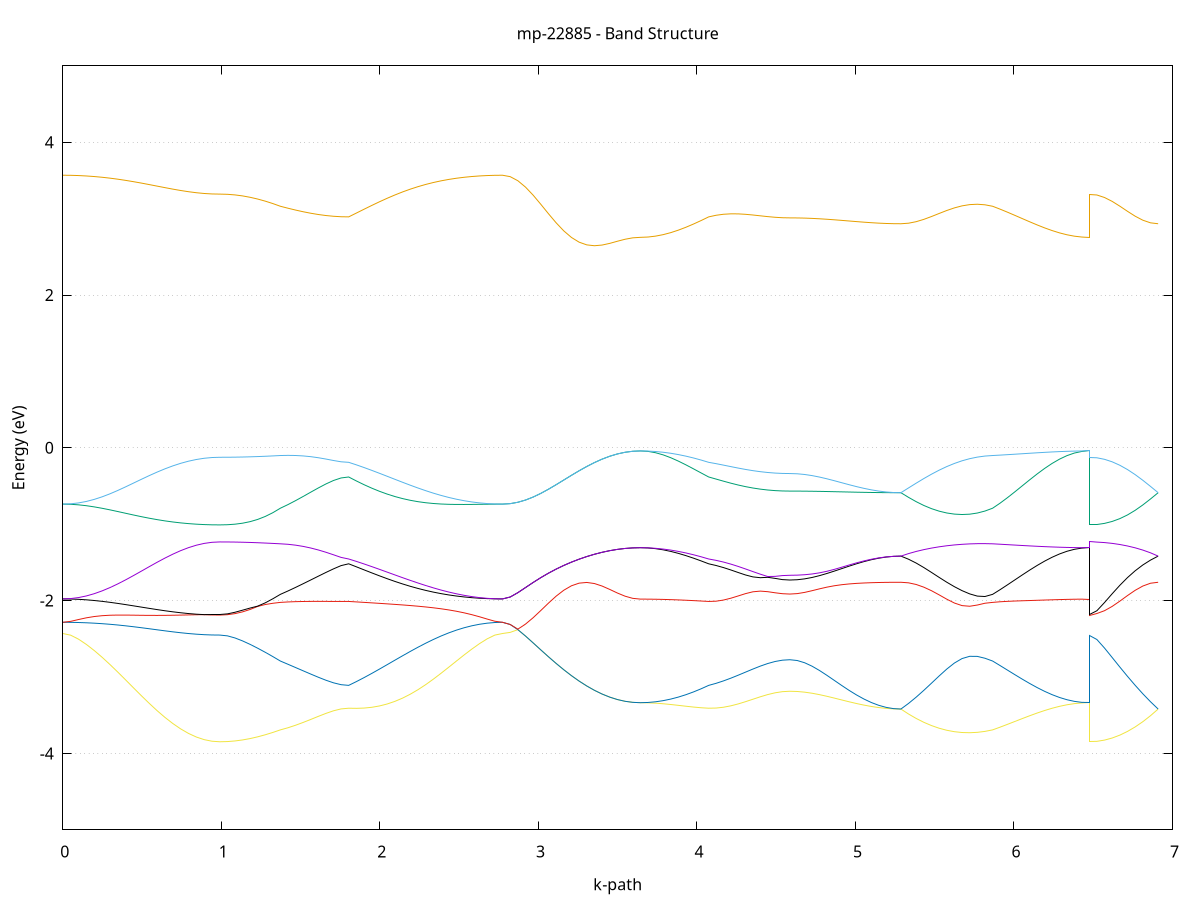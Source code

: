 set title 'mp-22885 - Band Structure'
set xlabel 'k-path'
set ylabel 'Energy (eV)'
set grid y
set yrange [-5:5]
set terminal png size 800,600
set output 'mp-22885_bands_gnuplot.png'
plot '-' using 1:2 with lines notitle, '-' using 1:2 with lines notitle, '-' using 1:2 with lines notitle, '-' using 1:2 with lines notitle, '-' using 1:2 with lines notitle, '-' using 1:2 with lines notitle, '-' using 1:2 with lines notitle, '-' using 1:2 with lines notitle, '-' using 1:2 with lines notitle, '-' using 1:2 with lines notitle, '-' using 1:2 with lines notitle, '-' using 1:2 with lines notitle, '-' using 1:2 with lines notitle, '-' using 1:2 with lines notitle, '-' using 1:2 with lines notitle, '-' using 1:2 with lines notitle, '-' using 1:2 with lines notitle, '-' using 1:2 with lines notitle, '-' using 1:2 with lines notitle, '-' using 1:2 with lines notitle, '-' using 1:2 with lines notitle, '-' using 1:2 with lines notitle, '-' using 1:2 with lines notitle, '-' using 1:2 with lines notitle
0.000000 -21.108410
0.049545 -21.107910
0.099090 -21.105910
0.148635 -21.102610
0.198180 -21.098210
0.247725 -21.092610
0.297270 -21.086210
0.346815 -21.079010
0.396360 -21.071210
0.445905 -21.062910
0.495450 -21.054510
0.544996 -21.046110
0.594541 -21.037810
0.644086 -21.029810
0.693631 -21.022510
0.743176 -21.015910
0.792721 -21.010410
0.842266 -21.005910
0.891811 -21.002610
0.941356 -21.000610
0.990901 -20.999910
0.990901 -20.999910
1.038605 -20.999410
1.086309 -20.997710
1.134013 -20.995010
1.181717 -20.991410
1.229421 -20.986810
1.277125 -20.981610
1.324829 -20.975510
1.372533 -20.969010
1.372533 -20.969010
1.420402 -20.964310
1.468270 -20.960210
1.516139 -20.956510
1.564008 -20.953310
1.611877 -20.950810
1.659745 -20.948710
1.707614 -20.947310
1.755483 -20.946310
1.803351 -20.946010
1.803351 -20.946010
1.851878 -20.955310
1.900404 -20.965210
1.948930 -20.975610
1.997457 -20.986410
2.045983 -20.997310
2.094509 -21.008610
2.143036 -21.019910
2.191562 -21.030810
2.240089 -21.041710
2.288615 -21.051810
2.337141 -21.061610
2.385668 -21.070710
2.434194 -21.079110
2.482720 -21.086610
2.531247 -21.093110
2.579773 -21.098510
2.628300 -21.102810
2.676826 -21.106010
2.725352 -21.107910
2.773879 -21.108410
2.773879 -21.108410
2.822194 -21.107110
2.870508 -21.103010
2.918823 -21.096410
2.967138 -21.087210
3.015453 -21.075910
3.063767 -21.062710
3.112082 -21.047910
3.160397 -21.031710
3.208712 -21.015110
3.257027 -20.998110
3.305341 -20.981210
3.353656 -20.964810
3.401971 -20.949510
3.450286 -20.935510
3.498601 -20.923210
3.546915 -20.913410
3.595230 -20.906410
3.643545 -20.903810
3.643545 -20.903810
3.691414 -20.904310
3.739282 -20.905910
3.787151 -20.908610
3.835020 -20.912610
3.882888 -20.917410
3.930757 -20.923210
3.978626 -20.930110
4.026494 -20.937710
4.074363 -20.946010
4.074363 -20.946010
4.120887 -20.950610
4.167411 -20.954910
4.213935 -20.958810
4.260459 -20.962110
4.306983 -20.964810
4.353507 -20.966810
4.400030 -20.968510
4.446554 -20.969610
4.493078 -20.970310
4.539602 -20.970610
4.586126 -20.970810
4.586126 -20.970810
4.632838 -20.970710
4.679549 -20.970710
4.726261 -20.970610
4.772972 -20.970410
4.819684 -20.970110
4.866395 -20.969610
4.913107 -20.969310
4.959818 -20.969010
5.006530 -20.968510
5.053241 -20.968210
5.099953 -20.968010
5.146664 -20.967810
5.193376 -20.967610
5.240087 -20.967410
5.286799 -20.967510
5.286799 -20.967510
5.335012 -20.968010
5.383224 -20.969810
5.431437 -20.972110
5.479650 -20.974610
5.527862 -20.976810
5.576075 -20.978510
5.624288 -20.979510
5.672501 -20.979510
5.720713 -20.978510
5.768926 -20.976210
5.817139 -20.973010
5.865351 -20.969010
5.865351 -20.969010
5.912218 -20.962110
5.959085 -20.955010
6.005952 -20.947910
6.052819 -20.940710
6.099685 -20.934010
6.146552 -20.927510
6.193419 -20.921610
6.240286 -20.916510
6.287153 -20.912010
6.334020 -20.908410
6.380887 -20.905810
6.427753 -20.904310
6.474620 -20.903810
6.474620 -20.999910
6.522935 -20.999110
6.571250 -20.996610
6.619565 -20.992810
6.667879 -20.988010
6.716194 -20.982410
6.764509 -20.976910
6.812824 -20.971910
6.861138 -20.968710
6.909453 -20.967510
e
0.000000 -20.709910
0.049545 -20.710410
0.099090 -20.711710
0.148635 -20.713810
0.198180 -20.716810
0.247725 -20.720710
0.297270 -20.725010
0.346815 -20.729910
0.396360 -20.735110
0.445905 -20.740610
0.495450 -20.746310
0.544996 -20.752010
0.594541 -20.757410
0.644086 -20.762710
0.693631 -20.767610
0.743176 -20.771910
0.792721 -20.775610
0.842266 -20.778710
0.891811 -20.780810
0.941356 -20.782310
0.990901 -20.782710
0.990901 -20.782710
1.038605 -20.783110
1.086309 -20.784310
1.134013 -20.786510
1.181717 -20.789610
1.229421 -20.793510
1.277125 -20.798010
1.324829 -20.803010
1.372533 -20.808410
1.372533 -20.808410
1.420402 -20.812310
1.468270 -20.815910
1.516139 -20.819010
1.564008 -20.821710
1.611877 -20.823910
1.659745 -20.825810
1.707614 -20.827210
1.755483 -20.828010
1.803351 -20.828210
1.803351 -20.828210
1.851878 -20.821110
1.900404 -20.813510
1.948930 -20.805610
1.997457 -20.797410
2.045983 -20.789110
2.094509 -20.780910
2.143036 -20.772810
2.191562 -20.764810
2.240089 -20.757210
2.288615 -20.749610
2.337141 -20.742610
2.385668 -20.736210
2.434194 -20.730310
2.482720 -20.725110
2.531247 -20.720610
2.579773 -20.716710
2.628300 -20.713710
2.676826 -20.711610
2.725352 -20.710410
2.773879 -20.709910
2.773879 -20.709910
2.822194 -20.711010
2.870508 -20.714310
2.918823 -20.719510
2.967138 -20.726510
3.015453 -20.735210
3.063767 -20.745310
3.112082 -20.756210
3.160397 -20.768110
3.208712 -20.780410
3.257027 -20.792810
3.305341 -20.804910
3.353656 -20.816610
3.401971 -20.827610
3.450286 -20.837610
3.498601 -20.846610
3.546915 -20.854410
3.595230 -20.859910
3.643545 -20.861910
3.643545 -20.861910
3.691414 -20.861610
3.739282 -20.860210
3.787151 -20.857910
3.835020 -20.854910
3.882888 -20.851010
3.930757 -20.846210
3.978626 -20.840810
4.026494 -20.834810
4.074363 -20.828210
4.074363 -20.828210
4.120887 -20.824910
4.167411 -20.822310
4.213935 -20.820410
4.260459 -20.819210
4.306983 -20.818710
4.353507 -20.818710
4.400030 -20.819010
4.446554 -20.819610
4.493078 -20.820110
4.539602 -20.820510
4.586126 -20.820710
4.586126 -20.820710
4.632838 -20.820610
4.679549 -20.820510
4.726261 -20.820310
4.772972 -20.820210
4.819684 -20.820010
4.866395 -20.819710
4.913107 -20.819510
4.959818 -20.819210
5.006530 -20.819010
5.053241 -20.818710
5.099953 -20.818410
5.146664 -20.818310
5.193376 -20.818010
5.240087 -20.817910
5.286799 -20.817910
5.286799 -20.817910
5.335012 -20.817210
5.383224 -20.815410
5.431437 -20.812810
5.479650 -20.810010
5.527862 -20.807210
5.576075 -20.804710
5.624288 -20.802810
5.672501 -20.801810
5.720713 -20.801910
5.768926 -20.803010
5.817139 -20.805110
5.865351 -20.808410
5.865351 -20.808410
5.912218 -20.814110
5.959085 -20.819910
6.005952 -20.825710
6.052819 -20.831610
6.099685 -20.837210
6.146552 -20.842410
6.193419 -20.847310
6.240286 -20.851510
6.287153 -20.855210
6.334020 -20.858110
6.380887 -20.860310
6.427753 -20.861510
6.474620 -20.861910
6.474620 -20.782710
6.522935 -20.783610
6.571250 -20.786210
6.619565 -20.790410
6.667879 -20.796010
6.716194 -20.801810
6.764509 -20.807810
6.812824 -20.812910
6.861138 -20.816610
6.909453 -20.817910
e
0.000000 -13.678710
0.049545 -13.679010
0.099090 -13.680010
0.148635 -13.681610
0.198180 -13.683810
0.247725 -13.686410
0.297270 -13.689610
0.346815 -13.693010
0.396360 -13.696810
0.445905 -13.700610
0.495450 -13.704510
0.544996 -13.708410
0.594541 -13.712110
0.644086 -13.715510
0.693631 -13.718710
0.743176 -13.721510
0.792721 -13.723810
0.842266 -13.725710
0.891811 -13.727110
0.941356 -13.727910
0.990901 -13.728210
0.990901 -13.728210
1.038605 -13.729410
1.086309 -13.732910
1.134013 -13.738510
1.181717 -13.746310
1.229421 -13.756010
1.277125 -13.767310
1.324829 -13.779910
1.372533 -13.793610
1.372533 -13.793610
1.420402 -13.803510
1.468270 -13.813010
1.516139 -13.821810
1.564008 -13.829610
1.611877 -13.836410
1.659745 -13.841910
1.707614 -13.845910
1.755483 -13.848310
1.803351 -13.849210
1.803351 -13.849210
1.851878 -13.834510
1.900404 -13.819510
1.948930 -13.804510
1.997457 -13.789710
2.045983 -13.775510
2.094509 -13.761910
2.143036 -13.749310
2.191562 -13.737610
2.240089 -13.727110
2.288615 -13.717610
2.337141 -13.709410
2.385668 -13.702310
2.434194 -13.696210
2.482720 -13.691210
2.531247 -13.687210
2.579773 -13.684010
2.628300 -13.681610
2.676826 -13.680010
2.725352 -13.679010
2.773879 -13.678710
2.773879 -13.678710
2.822194 -13.680110
2.870508 -13.684310
2.918823 -13.691210
2.967138 -13.700910
3.015453 -13.713410
3.063767 -13.728510
3.112082 -13.745910
3.160397 -13.765310
3.208712 -13.786310
3.257027 -13.808210
3.305341 -13.830310
3.353656 -13.851810
3.401971 -13.871910
3.450286 -13.889710
3.498601 -13.904410
3.546915 -13.915510
3.595230 -13.922310
3.643545 -13.924610
3.643545 -13.924610
3.691414 -13.923610
3.739282 -13.920310
3.787151 -13.915010
3.835020 -13.907810
3.882888 -13.898810
3.930757 -13.888210
3.978626 -13.876210
4.026494 -13.863110
4.074363 -13.849210
4.074363 -13.849210
4.120887 -13.840810
4.167411 -13.830610
4.213935 -13.819110
4.260459 -13.806810
4.306983 -13.794410
4.353507 -13.782510
4.400030 -13.771810
4.446554 -13.762810
4.493078 -13.756010
4.539602 -13.751710
4.586126 -13.750310
4.586126 -13.750310
4.632838 -13.749910
4.679549 -13.748610
4.726261 -13.746610
4.772972 -13.743910
4.819684 -13.740510
4.866395 -13.736810
4.913107 -13.732710
4.959818 -13.728610
5.006530 -13.724610
5.053241 -13.720810
5.099953 -13.717410
5.146664 -13.714710
5.193376 -13.712610
5.240087 -13.711310
5.286799 -13.710810
5.286799 -13.710810
5.335012 -13.711410
5.383224 -13.713110
5.431437 -13.716310
5.479650 -13.720910
5.527862 -13.727010
5.576075 -13.734410
5.624288 -13.743110
5.672501 -13.752710
5.720713 -13.763010
5.768926 -13.773510
5.817139 -13.783810
5.865351 -13.793610
5.865351 -13.793610
5.912218 -13.807810
5.959085 -13.822310
6.005952 -13.836910
6.052819 -13.851210
6.099685 -13.864910
6.146552 -13.877710
6.193419 -13.889410
6.240286 -13.899710
6.287153 -13.908510
6.334020 -13.915410
6.380887 -13.920510
6.427753 -13.923610
6.474620 -13.924610
6.474620 -13.728210
6.522935 -13.727710
6.571250 -13.726210
6.619565 -13.723910
6.667879 -13.721010
6.716194 -13.718010
6.764509 -13.715210
6.812824 -13.712910
6.861138 -13.711410
6.909453 -13.710810
e
0.000000 -5.279410
0.049545 -5.278510
0.099090 -5.275810
0.148635 -5.271410
0.198180 -5.265310
0.247725 -5.257710
0.297270 -5.248610
0.346815 -5.238410
0.396360 -5.227110
0.445905 -5.215010
0.495450 -5.202410
0.544996 -5.189610
0.594541 -5.177010
0.644086 -5.164810
0.693631 -5.153410
0.743176 -5.143110
0.792721 -5.134210
0.842266 -5.127010
0.891811 -5.121710
0.941356 -5.118510
0.990901 -5.117410
0.990901 -5.117410
1.038605 -5.116810
1.086309 -5.115310
1.134013 -5.112710
1.181717 -5.109110
1.229421 -5.104610
1.277125 -5.099110
1.324829 -5.092810
1.372533 -5.085710
1.372533 -5.085710
1.420402 -5.080710
1.468270 -5.076310
1.516139 -5.072610
1.564008 -5.069410
1.611877 -5.066910
1.659745 -5.064910
1.707614 -5.063510
1.755483 -5.062710
1.803351 -5.062410
1.803351 -5.062410
1.851878 -5.074710
1.900404 -5.087910
1.948930 -5.101610
1.997457 -5.115910
2.045983 -5.130510
2.094509 -5.145310
2.143036 -5.160210
2.191562 -5.174810
2.240089 -5.189110
2.288615 -5.202910
2.337141 -5.216110
2.385668 -5.228310
2.434194 -5.239610
2.482720 -5.249710
2.531247 -5.258510
2.579773 -5.265910
2.628300 -5.271710
2.676826 -5.275910
2.725352 -5.278510
2.773879 -5.279410
2.773879 -5.279410
2.822194 -5.283910
2.870508 -5.296510
2.918823 -5.314510
2.967138 -5.334510
3.015453 -5.352510
3.063767 -5.364910
3.112082 -5.368910
3.160397 -5.362610
3.208712 -5.345010
3.257027 -5.316210
3.305341 -5.277310
3.353656 -5.230610
3.401971 -5.179210
3.450286 -5.127110
3.498601 -5.079110
3.546915 -5.040210
3.595230 -5.014610
3.643545 -5.005710
3.643545 -5.005710
3.691414 -5.006510
3.739282 -5.008710
3.787151 -5.012410
3.835020 -5.017610
3.882888 -5.024110
3.930757 -5.031910
3.978626 -5.041010
4.026494 -5.051210
4.074363 -5.062410
4.074363 -5.062410
4.120887 -5.074310
4.167411 -5.097210
4.213935 -5.129110
4.260459 -5.167310
4.306983 -5.208610
4.353507 -5.249710
4.400030 -5.287710
4.446554 -5.320010
4.493078 -5.344610
4.539602 -5.359910
4.586126 -5.365110
4.586126 -5.365110
4.632838 -5.364710
4.679549 -5.363510
4.726261 -5.361610
4.772972 -5.359010
4.819684 -5.355910
4.866395 -5.352410
4.913107 -5.348610
4.959818 -5.344710
5.006530 -5.340910
5.053241 -5.337310
5.099953 -5.334110
5.146664 -5.331510
5.193376 -5.329510
5.240087 -5.328310
5.286799 -5.327910
5.286799 -5.327910
5.335012 -5.324810
5.383224 -5.315310
5.431437 -5.299810
5.479650 -5.278810
5.527862 -5.253110
5.576075 -5.224210
5.624288 -5.193610
5.672501 -5.163310
5.720713 -5.135410
5.768926 -5.111910
5.817139 -5.094910
5.865351 -5.085710
5.865351 -5.085710
5.912218 -5.078110
5.959085 -5.070010
6.005952 -5.061710
6.052819 -5.053210
6.099685 -5.044910
6.146552 -5.036910
6.193419 -5.029410
6.240286 -5.022610
6.287153 -5.016810
6.334020 -5.012110
6.380887 -5.008610
6.427753 -5.006510
6.474620 -5.005710
6.474620 -5.117410
6.522935 -5.124410
6.571250 -5.144210
6.619565 -5.173910
6.667879 -5.209210
6.716194 -5.245610
6.764509 -5.278810
6.812824 -5.305210
6.861138 -5.322110
6.909453 -5.327910
e
0.000000 -2.430610
0.049545 -2.452510
0.099090 -2.504810
0.148635 -2.573610
0.198180 -2.653310
0.247725 -2.741410
0.297270 -2.836110
0.346815 -2.935610
0.396360 -3.038110
0.445905 -3.141810
0.495450 -3.244610
0.544996 -3.344510
0.594541 -3.439710
0.644086 -3.528210
0.693631 -3.608410
0.743176 -3.678910
0.792721 -3.738310
0.842266 -3.785610
0.891811 -3.820010
0.941356 -3.840810
0.990901 -3.847810
0.990901 -3.847810
1.038605 -3.845210
1.086309 -3.837210
1.134013 -3.824010
1.181717 -3.806010
1.229421 -3.783310
1.277125 -3.756410
1.324829 -3.725910
1.372533 -3.692210
1.372533 -3.692210
1.420402 -3.664510
1.468270 -3.631610
1.516139 -3.594910
1.564008 -3.555610
1.611877 -3.515410
1.659745 -3.476610
1.707614 -3.442410
1.755483 -3.417810
1.803351 -3.408610
1.803351 -3.408610
1.851878 -3.410410
1.900404 -3.406810
1.948930 -3.396710
1.997457 -3.379110
2.045983 -3.353510
2.094509 -3.319410
2.143036 -3.276810
2.191562 -3.225710
2.240089 -3.166810
2.288615 -3.100710
2.337141 -3.028610
2.385668 -2.951910
2.434194 -2.872410
2.482720 -2.791710
2.531247 -2.711910
2.579773 -2.635210
2.628300 -2.563710
2.676826 -2.500610
2.725352 -2.451510
2.773879 -2.430610
2.773879 -2.430610
2.822194 -2.416010
2.870508 -2.380010
2.918823 -2.464010
2.967138 -2.554010
3.015453 -2.645410
3.063767 -2.735510
3.112082 -2.822510
3.160397 -2.905210
3.208712 -2.982510
3.257027 -3.053610
3.305341 -3.117710
3.353656 -3.174410
3.401971 -3.223210
3.450286 -3.263610
3.498601 -3.295310
3.546915 -3.318110
3.595230 -3.331810
3.643545 -3.336410
3.643545 -3.336410
3.691414 -3.338110
3.739282 -3.342810
3.787151 -3.350310
3.835020 -3.360010
3.882888 -3.371110
3.930757 -3.382610
3.978626 -3.393510
4.026494 -3.402510
4.074363 -3.408610
4.074363 -3.408610
4.120887 -3.406510
4.167411 -3.395910
4.213935 -3.377410
4.260459 -3.352510
4.306983 -3.322910
4.353507 -3.290910
4.400030 -3.259110
4.446554 -3.230210
4.493078 -3.207010
4.539602 -3.191910
4.586126 -3.186610
4.586126 -3.186610
4.632838 -3.189710
4.679549 -3.198510
4.726261 -3.212610
4.772972 -3.230910
4.819684 -3.252410
4.866395 -3.275910
4.913107 -3.300310
4.959818 -3.324310
5.006530 -3.347110
5.053241 -3.367810
5.099953 -3.385610
5.146664 -3.400110
5.193376 -3.410810
5.240087 -3.417310
5.286799 -3.419510
5.286799 -3.419510
5.335012 -3.484710
5.383224 -3.542710
5.431437 -3.593210
5.479650 -3.635810
5.527862 -3.670610
5.576075 -3.697310
5.624288 -3.716010
5.672501 -3.726710
5.720713 -3.729410
5.768926 -3.724510
5.817139 -3.712010
5.865351 -3.692210
5.865351 -3.692210
5.912218 -3.656810
5.959085 -3.619810
6.005952 -3.581910
6.052819 -3.544010
6.099685 -3.506910
6.146552 -3.471510
6.193419 -3.438710
6.240286 -3.409310
6.287153 -3.384110
6.334020 -3.363710
6.380887 -3.348710
6.427753 -3.339510
6.474620 -3.336410
6.474620 -3.847810
6.522935 -3.842410
6.571250 -3.826010
6.619565 -3.798810
6.667879 -3.760910
6.716194 -3.712410
6.764509 -3.653710
6.812824 -3.585110
6.861138 -3.506810
6.909453 -3.419510
e
0.000000 -2.283910
0.049545 -2.284610
0.099090 -2.286810
0.148635 -2.290310
0.198180 -2.295410
0.247725 -2.301910
0.297270 -2.309910
0.346815 -2.319310
0.396360 -2.330010
0.445905 -2.341910
0.495450 -2.354810
0.544996 -2.368210
0.594541 -2.382010
0.644086 -2.395610
0.693631 -2.408610
0.743176 -2.420510
0.792721 -2.431010
0.842266 -2.439610
0.891811 -2.446010
0.941356 -2.449910
0.990901 -2.451210
0.990901 -2.451210
1.038605 -2.461510
1.086309 -2.489010
1.134013 -2.527610
1.181717 -2.573110
1.229421 -2.623210
1.277125 -2.676610
1.324829 -2.732710
1.372533 -2.791110
1.372533 -2.791110
1.420402 -2.833410
1.468270 -2.876110
1.516139 -2.918910
1.564008 -2.961610
1.611877 -3.003210
1.659745 -3.042310
1.707614 -3.076210
1.755483 -3.100610
1.803351 -3.109610
1.803351 -3.109610
1.851878 -3.060410
1.900404 -3.008110
1.948930 -2.953310
1.997457 -2.896610
2.045983 -2.838710
2.094509 -2.780510
2.143036 -2.722610
2.191562 -2.665810
2.240089 -2.610810
2.288615 -2.558410
2.337141 -2.509210
2.385668 -2.463810
2.434194 -2.422810
2.482720 -2.386610
2.531247 -2.355610
2.579773 -2.329910
2.628300 -2.309810
2.676826 -2.295510
2.725352 -2.286810
2.773879 -2.283910
2.773879 -2.283910
2.822194 -2.312510
2.870508 -2.380010
2.918823 -2.464010
2.967138 -2.554010
3.015453 -2.645410
3.063767 -2.735510
3.112082 -2.822510
3.160397 -2.905210
3.208712 -2.982510
3.257027 -3.053610
3.305341 -3.117710
3.353656 -3.174410
3.401971 -3.223210
3.450286 -3.263610
3.498601 -3.295310
3.546915 -3.318110
3.595230 -3.331810
3.643545 -3.336410
3.643545 -3.336410
3.691414 -3.333410
3.739282 -3.324510
3.787151 -3.309610
3.835020 -3.289110
3.882888 -3.263010
3.930757 -3.231610
3.978626 -3.195310
4.026494 -3.154510
4.074363 -3.109610
4.074363 -3.109610
4.120887 -3.082910
4.167411 -3.051210
4.213935 -3.015410
4.260459 -2.976510
4.306983 -2.936110
4.353507 -2.895710
4.400030 -2.857510
4.446554 -2.823810
4.493078 -2.797110
4.539602 -2.779910
4.586126 -2.773910
4.586126 -2.773910
4.632838 -2.784210
4.679549 -2.813510
4.726261 -2.858410
4.772972 -2.914510
4.819684 -2.977610
4.866395 -3.044010
4.913107 -3.110510
4.959818 -3.174810
5.006530 -3.234510
5.053241 -3.288010
5.099953 -3.333810
5.146664 -3.370610
5.193376 -3.397510
5.240087 -3.413910
5.286799 -3.419510
5.286799 -3.419510
5.335012 -3.345910
5.383224 -3.263710
5.431437 -3.174710
5.479650 -3.081210
5.527862 -2.986810
5.576075 -2.896410
5.624288 -2.817210
5.672501 -2.758610
5.720713 -2.729210
5.768926 -2.730410
5.817139 -2.754610
5.865351 -2.791110
5.865351 -2.791110
5.912218 -2.850110
5.959085 -2.910010
6.005952 -2.969910
6.052819 -3.028810
6.099685 -3.085510
6.146552 -3.138910
6.193419 -3.187810
6.240286 -3.231110
6.287153 -3.267910
6.334020 -3.297410
6.380887 -3.318910
6.427753 -3.332010
6.474620 -3.336410
6.474620 -2.451210
6.522935 -2.509010
6.571250 -2.621310
6.619565 -2.745110
6.667879 -2.869810
6.716194 -2.991710
6.764509 -3.108710
6.812824 -3.219710
6.861138 -3.323510
6.909453 -3.419510
e
0.000000 -2.283910
0.049545 -2.271610
0.099090 -2.247710
0.148635 -2.225310
0.198180 -2.208510
0.247725 -2.197510
0.297270 -2.191610
0.346815 -2.189410
0.396360 -2.189510
0.445905 -2.190810
0.495450 -2.192410
0.544996 -2.193410
0.594541 -2.193710
0.644086 -2.193110
0.693631 -2.191710
0.743176 -2.189710
0.792721 -2.187410
0.842266 -2.185210
0.891811 -2.184110
0.941356 -2.187810
0.990901 -2.189110
0.990901 -2.189110
1.038605 -2.184410
1.086309 -2.170410
1.134013 -2.147310
1.181717 -2.115710
1.229421 -2.076110
1.277125 -2.051210
1.324829 -2.035010
1.372533 -2.023310
1.372533 -2.023310
1.420402 -2.017510
1.468270 -2.013710
1.516139 -2.011510
1.564008 -2.010410
1.611877 -2.010110
1.659745 -2.010310
1.707614 -2.010610
1.755483 -2.010910
1.803351 -2.011010
1.803351 -2.011010
1.851878 -2.017010
1.900404 -2.023110
1.948930 -2.029510
1.997457 -2.035910
2.045983 -2.042610
2.094509 -2.049510
2.143036 -2.056710
2.191562 -2.064610
2.240089 -2.073310
2.288615 -2.083010
2.337141 -2.094010
2.385668 -2.106810
2.434194 -2.121810
2.482720 -2.139310
2.531247 -2.159910
2.579773 -2.183910
2.628300 -2.211410
2.676826 -2.241510
2.725352 -2.270010
2.773879 -2.283910
2.773879 -2.283910
2.822194 -2.312510
2.870508 -2.373610
2.918823 -2.307410
2.967138 -2.223610
3.015453 -2.129310
3.063767 -2.032710
3.112082 -1.941710
3.160397 -1.864010
3.208712 -1.805810
3.257027 -1.771410
3.305341 -1.762310
3.353656 -1.776610
3.401971 -1.809510
3.450286 -1.853710
3.498601 -1.900810
3.546915 -1.942210
3.595230 -1.970410
3.643545 -1.980410
3.643545 -1.980410
3.691414 -1.980810
3.739282 -1.982110
3.787151 -1.984310
3.835020 -1.987310
3.882888 -1.990910
3.930757 -1.995210
3.978626 -2.000110
4.026494 -2.005410
4.074363 -2.011010
4.074363 -2.011010
4.120887 -2.007710
4.167411 -1.992810
4.213935 -1.968710
4.260459 -1.938910
4.306983 -1.908410
4.353507 -1.884610
4.400030 -1.875710
4.446554 -1.883110
4.493078 -1.897510
4.539602 -1.909610
4.586126 -1.914210
4.586126 -1.914210
4.632838 -1.908410
4.679549 -1.892510
4.726261 -1.870310
4.772972 -1.846110
4.819684 -1.823910
4.866395 -1.805810
4.913107 -1.792010
4.959818 -1.781910
5.006530 -1.774610
5.053241 -1.769410
5.099953 -1.765610
5.146664 -1.763010
5.193376 -1.761210
5.240087 -1.760210
5.286799 -1.759910
5.286799 -1.759910
5.335012 -1.767310
5.383224 -1.789010
5.431437 -1.824110
5.479650 -1.870410
5.527862 -1.924710
5.576075 -1.981210
5.624288 -2.031710
5.672501 -2.065510
5.720713 -2.073910
5.768926 -2.057910
5.817139 -2.034410
5.865351 -2.023310
5.865351 -2.023310
5.912218 -2.015310
5.959085 -2.009710
6.005952 -2.005510
6.052819 -2.002110
6.099685 -1.999010
6.146552 -1.995810
6.193419 -1.992610
6.240286 -1.989510
6.287153 -1.986510
6.334020 -1.984010
6.380887 -1.982010
6.427753 -1.980810
6.474620 -1.980410
6.474620 -2.189110
6.522935 -2.169010
6.571250 -2.132010
6.619565 -2.075710
6.667879 -2.006910
6.716194 -1.933910
6.764509 -1.865310
6.812824 -1.809310
6.861138 -1.772710
6.909453 -1.759910
e
0.000000 -1.977910
0.049545 -1.979210
0.099090 -1.983210
0.148635 -1.989710
0.198180 -1.998610
0.247725 -2.009610
0.297270 -2.022410
0.346815 -2.036810
0.396360 -2.052310
0.445905 -2.068510
0.495450 -2.085010
0.544996 -2.101510
0.594541 -2.117510
0.644086 -2.132710
0.693631 -2.146610
0.743176 -2.158910
0.792721 -2.169510
0.842266 -2.177910
0.891811 -2.183410
0.941356 -2.182210
0.990901 -2.181810
0.990901 -2.181810
1.038605 -2.173610
1.086309 -2.152510
1.134013 -2.125310
1.181717 -2.097410
1.229421 -2.072210
1.277125 -2.029310
1.324829 -1.976310
1.372533 -1.918110
1.372533 -1.918110
1.420402 -1.873910
1.468270 -1.827310
1.516139 -1.779110
1.564008 -1.729910
1.611877 -1.680410
1.659745 -1.631510
1.707614 -1.584410
1.755483 -1.541910
1.803351 -1.518210
1.803351 -1.518210
1.851878 -1.557610
1.900404 -1.597510
1.948930 -1.637010
1.997457 -1.675710
2.045983 -1.713010
2.094509 -1.748510
2.143036 -1.781710
2.191562 -1.812510
2.240089 -1.840710
2.288615 -1.866110
2.337141 -1.888710
2.385668 -1.908510
2.434194 -1.925610
2.482720 -1.940010
2.531247 -1.952010
2.579773 -1.961510
2.628300 -1.968810
2.676826 -1.973810
2.725352 -1.976910
2.773879 -1.977910
2.773879 -1.977910
2.822194 -1.952910
2.870508 -1.896010
2.918823 -1.829310
2.967138 -1.762410
3.015453 -1.699110
3.063767 -1.640710
3.112082 -1.587610
3.160397 -1.539510
3.208712 -1.496310
3.257027 -1.457610
3.305341 -1.423310
3.353656 -1.393310
3.401971 -1.367610
3.450286 -1.346210
3.498601 -1.329410
3.546915 -1.317310
3.595230 -1.310010
3.643545 -1.307510
3.643545 -1.307510
3.691414 -1.310610
3.739282 -1.320010
3.787151 -1.335210
3.835020 -1.355910
3.882888 -1.381510
3.930757 -1.411310
3.978626 -1.444510
4.026494 -1.480410
4.074363 -1.518210
4.074363 -1.518210
4.120887 -1.540410
4.167411 -1.567610
4.213935 -1.598810
4.260459 -1.632310
4.306983 -1.664610
4.353507 -1.689710
4.400030 -1.700210
4.446554 -1.695010
4.493078 -1.709010
4.539602 -1.725010
4.586126 -1.730610
4.586126 -1.730610
4.632838 -1.726710
4.679549 -1.715310
4.726261 -1.697210
4.772972 -1.673310
4.819684 -1.645110
4.866395 -1.614010
4.913107 -1.581610
4.959818 -1.549110
5.006530 -1.518110
5.053241 -1.489710
5.099953 -1.464910
5.146664 -1.444710
5.193376 -1.429810
5.240087 -1.420710
5.286799 -1.417610
5.286799 -1.417610
5.335012 -1.458310
5.383224 -1.508710
5.431437 -1.567210
5.479650 -1.630810
5.527862 -1.695910
5.576075 -1.759210
5.624288 -1.817810
5.672501 -1.869610
5.720713 -1.912110
5.768926 -1.941110
5.817139 -1.946310
5.865351 -1.918110
5.865351 -1.918110
5.912218 -1.857110
5.959085 -1.793410
6.005952 -1.728410
6.052819 -1.663410
6.099685 -1.599910
6.146552 -1.539410
6.193419 -1.483210
6.240286 -1.432810
6.287153 -1.389510
6.334020 -1.354410
6.380887 -1.328610
6.427753 -1.312810
6.474620 -1.307510
6.474620 -2.181810
6.522935 -2.132810
6.571250 -2.025210
6.619565 -1.910210
6.667879 -1.799710
6.716194 -1.698610
6.764509 -1.609610
6.812824 -1.533610
6.861138 -1.470110
6.909453 -1.417610
e
0.000000 -1.977910
0.049545 -1.973510
0.099090 -1.960410
0.148635 -1.939010
0.198180 -1.909610
0.247725 -1.873010
0.297270 -1.829910
0.346815 -1.781410
0.396360 -1.728510
0.445905 -1.672410
0.495450 -1.614510
0.544996 -1.556110
0.594541 -1.498710
0.644086 -1.443710
0.693631 -1.392510
0.743176 -1.346410
0.792721 -1.306910
0.842266 -1.274810
0.891811 -1.251210
0.941356 -1.236810
0.990901 -1.231910
0.990901 -1.231910
1.038605 -1.232410
1.086309 -1.233710
1.134013 -1.235810
1.181717 -1.238710
1.229421 -1.242310
1.277125 -1.246610
1.324829 -1.251310
1.372533 -1.256510
1.372533 -1.256510
1.420402 -1.262810
1.468270 -1.274110
1.516139 -1.290310
1.564008 -1.311410
1.611877 -1.337110
1.659745 -1.367010
1.707614 -1.400210
1.755483 -1.434410
1.803351 -1.455210
1.803351 -1.455210
1.851878 -1.486710
1.900404 -1.520110
1.948930 -1.554910
1.997457 -1.590610
2.045983 -1.627010
2.094509 -1.663410
2.143036 -1.699610
2.191562 -1.735010
2.240089 -1.769310
2.288615 -1.802110
2.337141 -1.833010
2.385668 -1.861610
2.434194 -1.887610
2.482720 -1.910810
2.531247 -1.930810
2.579773 -1.947510
2.628300 -1.960710
2.676826 -1.970210
2.725352 -1.975910
2.773879 -1.977910
2.773879 -1.977910
2.822194 -1.952910
2.870508 -1.896010
2.918823 -1.829310
2.967138 -1.762410
3.015453 -1.699110
3.063767 -1.640710
3.112082 -1.587610
3.160397 -1.539510
3.208712 -1.496310
3.257027 -1.457610
3.305341 -1.423310
3.353656 -1.393310
3.401971 -1.367610
3.450286 -1.346210
3.498601 -1.329410
3.546915 -1.317310
3.595230 -1.310010
3.643545 -1.307510
3.643545 -1.307510
3.691414 -1.309510
3.739282 -1.315410
3.787151 -1.325210
3.835020 -1.338710
3.882888 -1.355810
3.930757 -1.376310
3.978626 -1.399910
4.026494 -1.426310
4.074363 -1.455210
4.074363 -1.455210
4.120887 -1.473010
4.167411 -1.495310
4.213935 -1.522110
4.260459 -1.552710
4.306983 -1.585910
4.353507 -1.620410
4.400030 -1.654110
4.446554 -1.684610
4.493078 -1.682810
4.539602 -1.672410
4.586126 -1.668510
4.586126 -1.668510
4.632838 -1.666710
4.679549 -1.661210
4.726261 -1.651410
4.772972 -1.636610
4.819684 -1.616310
4.866395 -1.591310
4.913107 -1.563210
4.959818 -1.534110
5.006530 -1.506010
5.053241 -1.480510
5.099953 -1.458610
5.146664 -1.440910
5.193376 -1.428010
5.240087 -1.420210
5.286799 -1.417610
5.286799 -1.417610
5.335012 -1.384610
5.383224 -1.356410
5.431437 -1.332610
5.479650 -1.312510
5.527862 -1.295810
5.576075 -1.282110
5.624288 -1.271210
5.672501 -1.263110
5.720713 -1.257510
5.768926 -1.254610
5.817139 -1.254310
5.865351 -1.256510
5.865351 -1.256510
5.912218 -1.261910
5.959085 -1.267510
6.005952 -1.273110
6.052819 -1.278610
6.099685 -1.283910
6.146552 -1.289010
6.193419 -1.293510
6.240286 -1.297610
6.287153 -1.301110
6.334020 -1.303810
6.380887 -1.305910
6.427753 -1.307110
6.474620 -1.307510
6.474620 -1.231910
6.522935 -1.234010
6.571250 -1.240310
6.619565 -1.250810
6.667879 -1.265610
6.716194 -1.284910
6.764509 -1.309010
6.812824 -1.338510
6.861138 -1.374310
6.909453 -1.417610
e
0.000000 -0.736710
0.049545 -0.739210
0.099090 -0.746310
0.148635 -0.757710
0.198180 -0.773010
0.247725 -0.791310
0.297270 -0.811910
0.346815 -0.834010
0.396360 -0.856710
0.445905 -0.879310
0.495450 -0.901010
0.544996 -0.921310
0.594541 -0.939810
0.644086 -0.956310
0.693631 -0.970510
0.743176 -0.982510
0.792721 -0.992110
0.842266 -0.999510
0.891811 -1.004810
0.941356 -1.007910
0.990901 -1.008910
0.990901 -1.008910
1.038605 -1.006610
1.086309 -0.999610
1.134013 -0.986610
1.181717 -0.966310
1.229421 -0.937210
1.277125 -0.898410
1.324829 -0.849310
1.372533 -0.790510
1.372533 -0.790510
1.420402 -0.743110
1.468270 -0.691410
1.516139 -0.636710
1.564008 -0.580610
1.611877 -0.525310
1.659745 -0.473110
1.707614 -0.427610
1.755483 -0.394410
1.803351 -0.381710
1.803351 -0.381710
1.851878 -0.433610
1.900404 -0.482610
1.948930 -0.527910
1.997457 -0.569010
2.045983 -0.605510
2.094509 -0.637310
2.143036 -0.664410
2.191562 -0.686810
2.240089 -0.704810
2.288615 -0.718610
2.337141 -0.728710
2.385668 -0.735510
2.434194 -0.739510
2.482720 -0.741310
2.531247 -0.741510
2.579773 -0.740710
2.628300 -0.739410
2.676826 -0.738110
2.725352 -0.737110
2.773879 -0.736710
2.773879 -0.736710
2.822194 -0.730710
2.870508 -0.712710
2.918823 -0.683610
2.967138 -0.644210
3.015453 -0.596310
3.063767 -0.541710
3.112082 -0.482610
3.160397 -0.421310
3.208712 -0.359810
3.257027 -0.300210
3.305341 -0.244110
3.353656 -0.193010
3.401971 -0.148010
3.450286 -0.110110
3.498601 -0.080010
3.546915 -0.058210
3.595230 -0.045010
3.643545 -0.040610
3.643545 -0.040610
3.691414 -0.046510
3.739282 -0.064210
3.787151 -0.092310
3.835020 -0.129510
3.882888 -0.173810
3.930757 -0.223010
3.978626 -0.275310
4.026494 -0.328710
4.074363 -0.381710
4.074363 -0.381710
4.120887 -0.409010
4.167411 -0.436410
4.213935 -0.462710
4.260459 -0.486910
4.306983 -0.508210
4.353507 -0.526210
4.400030 -0.540810
4.446554 -0.552110
4.493078 -0.560010
4.539602 -0.564710
4.586126 -0.566310
4.586126 -0.566310
4.632838 -0.566510
4.679549 -0.567310
4.726261 -0.568510
4.772972 -0.570110
4.819684 -0.572010
4.866395 -0.574210
4.913107 -0.576410
4.959818 -0.578610
5.006530 -0.580810
5.053241 -0.582710
5.099953 -0.584410
5.146664 -0.585710
5.193376 -0.586710
5.240087 -0.587310
5.286799 -0.587510
5.286799 -0.587510
5.335012 -0.648510
5.383224 -0.704910
5.431437 -0.754610
5.479650 -0.796110
5.527862 -0.829010
5.576075 -0.852910
5.624288 -0.867710
5.672501 -0.873110
5.720713 -0.868610
5.768926 -0.853610
5.817139 -0.827510
5.865351 -0.790510
5.865351 -0.790510
5.912218 -0.724610
5.959085 -0.652210
6.005952 -0.575510
6.052819 -0.496610
6.099685 -0.417910
6.146552 -0.341510
6.193419 -0.269710
6.240286 -0.204610
6.287153 -0.148310
6.334020 -0.102410
6.380887 -0.068410
6.427753 -0.047610
6.474620 -0.040610
6.474620 -1.008910
6.522935 -1.004010
6.571250 -0.989110
6.619565 -0.963710
6.667879 -0.926910
6.716194 -0.878410
6.764509 -0.818210
6.812824 -0.747810
6.861138 -0.669710
6.909453 -0.587510
e
0.000000 -0.736710
0.049545 -0.732910
0.099090 -0.721210
0.148635 -0.701910
0.198180 -0.675210
0.247725 -0.641710
0.297270 -0.602310
0.346815 -0.558210
0.396360 -0.510810
0.445905 -0.461710
0.495450 -0.412310
0.544996 -0.364010
0.594541 -0.318010
0.644086 -0.275210
0.693631 -0.236710
0.743176 -0.203110
0.792721 -0.175010
0.842266 -0.152810
0.891811 -0.136710
0.941356 -0.127010
0.990901 -0.123710
0.990901 -0.123710
1.038605 -0.123310
1.086309 -0.122210
1.134013 -0.120310
1.181717 -0.117710
1.229421 -0.114410
1.277125 -0.110510
1.324829 -0.105910
1.372533 -0.100810
1.372533 -0.100810
1.420402 -0.098810
1.468270 -0.100410
1.516139 -0.106010
1.564008 -0.115710
1.611877 -0.129610
1.659745 -0.146910
1.707614 -0.166010
1.755483 -0.182810
1.803351 -0.189910
1.803351 -0.189910
1.851878 -0.222810
1.900404 -0.258010
1.948930 -0.295010
1.997457 -0.333210
2.045983 -0.372310
2.094509 -0.411710
2.143036 -0.450810
2.191562 -0.489010
2.240089 -0.525710
2.288615 -0.560610
2.337141 -0.593110
2.385668 -0.622810
2.434194 -0.649310
2.482720 -0.672610
2.531247 -0.692210
2.579773 -0.708310
2.628300 -0.720810
2.676826 -0.729710
2.725352 -0.735010
2.773879 -0.736710
2.773879 -0.736710
2.822194 -0.730710
2.870508 -0.712710
2.918823 -0.683610
2.967138 -0.644210
3.015453 -0.596310
3.063767 -0.541710
3.112082 -0.482610
3.160397 -0.421310
3.208712 -0.359810
3.257027 -0.300210
3.305341 -0.244110
3.353656 -0.193010
3.401971 -0.148010
3.450286 -0.110110
3.498601 -0.080010
3.546915 -0.058210
3.595230 -0.045010
3.643545 -0.040610
3.643545 -0.040610
3.691414 -0.042510
3.739282 -0.048310
3.787151 -0.057910
3.835020 -0.071310
3.882888 -0.088410
3.930757 -0.109010
3.978626 -0.132910
4.026494 -0.160010
4.074363 -0.189910
4.074363 -0.189910
4.120887 -0.207210
4.167411 -0.226310
4.213935 -0.245910
4.260459 -0.265110
4.306983 -0.283010
4.353507 -0.298910
4.400030 -0.312310
4.446554 -0.322910
4.493078 -0.330610
4.539602 -0.335210
4.586126 -0.336710
4.586126 -0.336710
4.632838 -0.339810
4.679549 -0.348910
4.726261 -0.363510
4.772972 -0.382610
4.819684 -0.405310
4.866395 -0.430410
4.913107 -0.456610
4.959818 -0.482710
5.006530 -0.507610
5.053241 -0.530310
5.099953 -0.550010
5.146664 -0.566010
5.193376 -0.577810
5.240087 -0.585110
5.286799 -0.587510
5.286799 -0.587510
5.335012 -0.524810
5.383224 -0.462610
5.431437 -0.402310
5.479650 -0.345310
5.527862 -0.292710
5.576075 -0.245510
5.624288 -0.204410
5.672501 -0.169810
5.720713 -0.142110
5.768926 -0.121410
5.817139 -0.107710
5.865351 -0.100810
5.865351 -0.100810
5.912218 -0.095410
5.959085 -0.089510
6.005952 -0.083510
6.052819 -0.077310
6.099685 -0.071110
6.146552 -0.065010
6.193419 -0.059310
6.240286 -0.054010
6.287153 -0.049410
6.334020 -0.045710
6.380887 -0.042910
6.427753 -0.041110
6.474620 -0.040610
6.474620 -0.123710
6.522935 -0.130410
6.571250 -0.150410
6.619565 -0.183310
6.667879 -0.228410
6.716194 -0.284610
6.764509 -0.350710
6.812824 -0.424910
6.861138 -0.504810
6.909453 -0.587510
e
0.000000 3.568390
0.049545 3.567390
0.099090 3.564190
0.148635 3.558790
0.198180 3.551390
0.247725 3.541890
0.297270 3.530290
0.346815 3.516690
0.396360 3.501190
0.445905 3.484190
0.495450 3.465690
0.544996 3.446190
0.594541 3.426190
0.644086 3.406190
0.693631 3.386790
0.743176 3.368790
0.792721 3.352790
0.842266 3.339590
0.891811 3.329590
0.941356 3.323390
0.990901 3.321290
0.990901 3.321290
1.038605 3.318690
1.086309 3.310790
1.134013 3.297790
1.181717 3.279590
1.229421 3.256690
1.277125 3.229190
1.324829 3.197590
1.372533 3.162290
1.372533 3.162290
1.420402 3.136690
1.468270 3.112590
1.516139 3.090490
1.564008 3.070990
1.611877 3.054290
1.659745 3.040990
1.707614 3.031190
1.755483 3.025190
1.803351 3.023290
1.803351 3.023290
1.851878 3.073090
1.900404 3.123290
1.948930 3.172790
1.997457 3.220790
2.045983 3.266590
2.094509 3.309690
2.143036 3.349490
2.191562 3.385890
2.240089 3.418490
2.288615 3.447590
2.337141 3.472990
2.385668 3.494890
2.434194 3.513490
2.482720 3.528990
2.531247 3.541590
2.579773 3.551490
2.628300 3.559090
2.676826 3.564290
2.725352 3.567390
2.773879 3.568390
2.773879 3.568390
2.822194 3.549890
2.870508 3.496390
2.918823 3.412890
2.967138 3.307090
3.015453 3.187690
3.063767 3.064190
3.112082 2.945490
3.160397 2.839690
3.208712 2.753790
3.257027 2.692190
3.305341 2.656690
3.353656 2.645590
3.401971 2.654490
3.450286 2.676490
3.498601 2.704390
3.546915 2.730490
3.595230 2.748890
3.643545 2.755490
3.643545 2.755490
3.691414 2.759490
3.739282 2.771390
3.787151 2.790690
3.835020 2.816990
3.882888 2.849590
3.930757 2.887490
3.978626 2.929690
4.026494 2.975290
4.074363 3.023290
4.074363 3.023290
4.120887 3.044290
4.167411 3.057390
4.213935 3.063090
4.260459 3.062490
4.306983 3.056790
4.353507 3.047790
4.400030 3.037190
4.446554 3.026790
4.493078 3.017990
4.539602 3.012190
4.586126 3.010190
4.586126 3.010190
4.632838 3.009390
4.679549 3.007190
4.726261 3.003490
4.772972 2.998390
4.819684 2.992290
4.866395 2.985190
4.913107 2.977490
4.959818 2.969490
5.006530 2.961490
5.053241 2.953890
5.099953 2.947090
5.146664 2.941290
5.193376 2.936990
5.240087 2.934290
5.286799 2.933390
5.286799 2.933390
5.335012 2.940490
5.383224 2.960390
5.431437 2.990690
5.479650 3.027790
5.527862 3.067790
5.576075 3.106790
5.624288 3.140990
5.672501 3.167490
5.720713 3.183890
5.768926 3.188690
5.817139 3.181390
5.865351 3.162290
5.865351 3.162290
5.912218 3.124590
5.959085 3.084590
6.005952 3.042890
6.052819 3.000590
6.099685 2.958490
6.146552 2.917690
6.193419 2.879190
6.240286 2.844290
6.287153 2.813890
6.334020 2.789090
6.380887 2.770690
6.427753 2.759390
6.474620 2.755490
6.474620 3.321290
6.522935 3.309890
6.571250 3.276890
6.619565 3.226090
6.667879 3.163290
6.716194 3.096090
6.764509 3.032290
6.812824 2.979890
6.861138 2.945390
6.909453 2.933390
e
0.000000 7.241790
0.049545 7.260390
0.099090 7.316090
0.148635 7.407790
0.198180 7.533590
0.247725 7.691290
0.297270 7.877990
0.346815 8.090290
0.396360 8.324090
0.445905 8.573590
0.495450 8.830690
0.544996 9.081690
0.594541 9.302590
0.644086 9.457490
0.693631 9.521790
0.743176 9.513390
0.792721 9.470390
0.842266 9.420290
0.891811 9.377690
0.941356 9.349890
0.990901 9.340290
0.990901 9.340290
1.038605 9.355690
1.086309 9.401490
1.134013 9.476990
1.181717 9.580790
1.229421 9.710690
1.277125 9.863190
1.324829 10.032090
1.372533 10.202890
1.372533 10.202890
1.420402 10.015490
1.468270 9.751990
1.516139 9.486990
1.564008 9.240890
1.611877 9.026890
1.659745 8.853290
1.707614 8.725790
1.755483 8.647890
1.803351 8.621690
1.803351 8.621690
1.851878 8.682490
1.900404 8.732790
1.948930 8.769190
1.997457 8.787790
2.045983 8.785390
2.094509 8.759090
2.143036 8.707490
2.191562 8.630390
2.240089 8.529090
2.288615 8.406190
2.337141 8.265790
2.385668 8.112890
2.434194 7.953790
2.482720 7.795290
2.531247 7.644890
2.579773 7.509990
2.628300 7.397290
2.676826 7.312390
2.725352 7.259590
2.773879 7.241790
2.773879 7.241790
2.822194 7.258790
2.870508 7.308490
2.918823 7.387090
2.967138 7.489390
3.015453 7.609490
3.063767 7.741690
3.112082 7.880490
3.160397 8.020890
3.208712 8.157490
3.257027 8.285590
3.305341 8.400290
3.353656 8.326890
3.401971 8.244190
3.450286 8.175890
3.498601 8.122490
3.546915 8.084090
3.595230 8.060990
3.643545 8.053290
3.643545 8.053290
3.691414 8.068590
3.739282 8.111890
3.787151 8.175690
3.835020 8.250790
3.882888 8.329290
3.930757 8.407090
3.978626 8.482490
4.026494 8.554590
4.074363 8.621690
4.074363 8.621690
4.120887 8.654190
4.167411 8.684190
4.213935 8.708790
4.260459 8.725790
4.306983 8.734490
4.353507 8.735690
4.400030 8.731190
4.446554 8.723790
4.493078 8.716190
4.539602 8.710690
4.586126 8.708690
4.586126 8.708690
4.632838 8.731690
4.679549 8.799890
4.726261 8.911590
4.772972 9.063690
4.819684 9.251990
4.866395 9.470290
4.913107 9.710690
4.959818 9.962790
5.006530 10.060790
5.053241 9.945590
5.099953 9.849790
5.146664 9.774290
5.193376 9.719990
5.240087 9.687190
5.286799 9.676190
5.286799 9.676190
5.335012 9.675590
5.383224 9.675090
5.431437 9.676890
5.479650 9.683990
5.527862 9.699590
5.576075 9.726690
5.624288 9.768090
5.672501 9.825590
5.720713 9.900090
5.768926 9.990490
5.817139 10.093690
5.865351 10.202890
5.865351 10.202890
5.912218 9.963190
5.959085 9.687890
6.005952 9.426990
6.052819 9.182990
6.099685 8.958290
6.146552 8.754690
6.193419 8.574190
6.240286 8.418390
6.287153 8.288690
6.334020 8.186490
6.380887 8.112690
6.427753 8.068190
6.474620 8.053290
6.474620 9.340290
6.522935 9.350190
6.571250 9.378790
6.619565 9.422790
6.667879 9.476990
6.716194 9.535090
6.764509 9.590390
6.812824 9.635890
6.861138 9.665790
6.909453 9.676190
e
0.000000 9.701690
0.049545 9.717190
0.099090 9.763490
0.148635 9.840090
0.198180 9.946190
0.247725 10.080690
0.297270 10.242290
0.346815 10.429490
0.396360 10.640790
0.445905 10.874390
0.495450 10.948990
0.544996 10.804390
0.594541 10.718090
0.644086 10.726190
0.693631 10.693790
0.743176 10.640090
0.792721 10.596590
0.842266 10.562890
0.891811 10.539090
0.941356 10.524790
0.990901 10.520090
0.990901 10.520090
1.038605 10.517490
1.086309 10.510090
1.134013 10.498590
1.181717 10.484790
1.229421 10.470590
1.277125 10.458290
1.324829 10.449890
1.372533 10.250090
1.372533 10.250090
1.420402 10.315190
1.468270 10.409690
1.516139 10.453990
1.564008 10.455590
1.611877 10.456190
1.659745 10.456090
1.707614 10.455490
1.755483 10.454990
1.803351 10.454690
1.803351 10.454690
1.851878 10.411390
1.900404 10.382290
1.948930 10.369190
1.997457 10.373590
2.045983 10.396390
2.094509 10.438090
2.143036 10.499090
2.191562 10.579590
2.240089 10.678790
2.288615 10.796790
2.337141 10.882090
2.385668 10.648190
2.434194 10.431990
2.482720 10.239990
2.531247 10.075590
2.579773 9.940790
2.628300 9.835890
2.676826 9.761290
2.725352 9.716590
2.773879 9.701690
2.773879 9.701690
2.822194 9.676290
2.870508 9.604490
2.918823 9.496990
2.967138 9.366090
3.015453 9.222490
3.063767 9.074490
3.112082 8.927990
3.160397 8.787090
3.208712 8.654790
3.257027 8.533090
3.305341 8.423490
3.353656 8.496990
3.401971 8.572390
3.450286 8.625490
3.498601 8.658090
3.546915 8.674790
3.595230 8.681690
3.643545 8.683290
3.643545 8.683290
3.691414 8.701790
3.739282 8.759190
3.787151 8.860690
3.835020 9.012190
3.882888 9.216490
3.930757 9.471690
3.978626 9.771890
4.026494 10.108790
4.074363 10.454690
4.074363 10.454690
4.120887 10.425990
4.167411 10.414890
4.213935 10.423890
4.260459 10.454390
4.306983 10.506290
4.353507 10.577790
4.400030 10.664190
4.446554 10.757790
4.493078 10.846990
4.539602 10.914690
4.586126 10.940590
4.586126 10.940590
4.632838 10.950590
4.679549 10.980690
4.726261 11.031090
4.772972 10.861590
4.819684 10.680890
4.866395 10.506890
4.913107 10.343490
4.959818 10.194090
5.006530 10.214090
5.053241 10.450390
5.099953 10.658890
5.146664 10.829490
5.193376 10.955890
5.240087 11.033690
5.286799 11.059890
5.286799 11.059890
5.335012 10.967990
5.383224 10.873590
5.431437 10.782690
5.479650 10.699590
5.527862 10.627190
5.576075 10.566890
5.624288 10.519490
5.672501 10.484790
5.720713 10.461990
5.768926 10.450090
5.817139 10.446690
5.865351 10.250090
5.865351 10.250090
5.912218 10.333390
5.959085 10.335490
6.005952 10.176290
6.052819 9.949490
6.099685 9.713790
6.146552 9.489890
6.193419 9.286490
6.240286 9.108190
6.287153 8.958390
6.334020 8.839490
6.380887 8.753190
6.427753 8.700890
6.474620 8.683290
6.474620 10.520090
6.522935 10.526690
6.571250 10.546790
6.619565 10.580090
6.667879 10.626690
6.716194 10.687090
6.764509 10.760790
6.812824 10.847790
6.861138 10.947690
6.909453 11.059890
e
0.000000 12.352290
0.049545 12.332890
0.099090 12.275290
0.148635 12.073790
0.198180 11.880690
0.247725 11.701890
0.297270 11.537690
0.346815 11.387590
0.396360 11.251190
0.445905 11.126690
0.495450 11.017690
0.544996 10.919490
0.594541 10.833190
0.644086 10.757990
0.693631 10.851890
0.743176 11.073990
0.792721 11.347390
0.842266 11.632090
0.891811 11.891090
0.941356 12.080290
0.990901 12.151490
0.990901 12.151490
1.038605 12.095490
1.086309 11.940790
1.134013 11.716090
1.181717 11.448290
1.229421 11.156890
1.277125 10.854790
1.324829 10.550490
1.372533 10.447390
1.372533 10.447390
1.420402 10.449090
1.468270 10.451590
1.516139 10.471190
1.564008 10.497290
1.611877 10.499690
1.659745 10.491690
1.707614 10.481790
1.755483 10.474390
1.803351 10.471790
1.803351 10.471790
1.851878 10.851190
1.900404 11.218890
1.948930 11.539390
1.997457 11.549290
2.045983 11.489890
2.094509 11.453790
2.143036 11.440490
2.191562 11.449290
2.240089 11.361290
2.288615 11.124290
2.337141 10.932290
2.385668 11.084690
2.434194 11.252690
2.482720 11.435090
2.531247 11.630390
2.579773 11.836990
2.628300 12.052890
2.676826 12.274590
2.725352 12.333890
2.773879 12.352290
2.773879 12.352290
2.822194 12.359290
2.870508 12.380190
2.918823 12.414990
2.967138 12.463190
3.015453 12.524590
3.063767 12.598590
3.112082 12.684290
3.160397 12.705590
3.208712 12.364590
3.257027 12.051590
3.305341 11.772090
3.353656 11.531090
3.401971 11.332090
3.450286 11.176790
3.498601 11.063790
3.546915 10.988990
3.595230 10.947090
3.643545 10.933690
3.643545 10.933690
3.691414 10.922890
3.739282 10.891490
3.787151 10.842990
3.835020 10.781890
3.882888 10.713190
3.930757 10.642090
3.978626 10.572790
4.026494 10.509290
4.074363 10.471790
4.074363 10.471790
4.120887 10.674690
4.167411 10.875690
4.213935 11.068490
4.260459 11.245490
4.306983 11.397790
4.353507 11.516390
4.400030 11.549990
4.446554 11.513690
4.493078 11.487290
4.539602 11.471390
4.586126 11.466090
4.586126 11.466090
4.632838 11.375790
4.679549 11.218790
4.726261 11.043390
4.772972 11.102490
4.819684 11.195990
4.866395 11.313390
4.913107 11.457490
4.959818 11.409290
5.006530 11.324490
5.053241 11.247890
5.099953 11.182390
5.146664 11.129590
5.193376 11.091190
5.240087 11.067790
5.286799 11.059890
5.286799 11.059890
5.335012 11.150190
5.383224 11.239590
5.431437 11.319290
5.479650 11.374890
5.527862 11.386190
5.576075 11.334990
5.624288 11.218990
5.672501 11.054490
5.720713 10.862190
5.768926 10.657890
5.817139 10.451690
5.865351 10.447390
5.865351 10.447390
5.912218 10.452490
5.959085 10.466090
6.005952 10.489190
6.052819 10.522090
6.099685 10.564290
6.146552 10.614890
6.193419 10.671990
6.240286 10.732590
6.287153 10.793090
6.334020 10.848490
6.380887 10.893690
6.427753 10.923290
6.474620 10.933690
6.474620 12.151490
6.522935 12.114090
6.571250 12.018690
6.619565 11.891990
6.667879 11.750590
6.716194 11.604090
6.764509 11.458190
6.812824 11.316990
6.861138 11.183490
6.909453 11.059890
e
0.000000 12.627890
0.049545 12.490290
0.099090 12.279690
0.148635 12.180690
0.198180 12.052090
0.247725 11.894390
0.297270 11.714390
0.346815 11.520190
0.396360 11.320990
0.445905 11.128090
0.495450 11.128890
0.544996 11.402390
0.594541 11.693590
0.644086 12.000990
0.693631 12.323190
0.743176 12.517390
0.792721 12.579190
0.842266 12.646190
0.891811 12.708490
0.941356 12.753690
0.990901 12.770290
0.990901 12.770290
1.038605 12.775290
1.086309 12.790190
1.134013 12.814890
1.181717 12.849190
1.229421 12.540590
1.277125 12.162190
1.324829 11.804890
1.372533 11.483590
1.372533 11.483590
1.420402 11.325790
1.468270 11.265890
1.516139 11.295090
1.564008 11.396890
1.611877 11.544490
1.659745 11.709690
1.707614 11.864690
1.755483 11.978790
1.803351 12.021490
1.803351 12.021490
1.851878 11.868690
1.900404 11.738790
1.948930 11.632190
1.997457 11.767790
2.045983 11.872490
2.094509 11.857290
2.143036 11.749290
2.191562 11.576290
2.240089 11.479190
2.288615 11.528990
2.337141 11.596890
2.385668 11.680790
2.434194 11.777690
2.482720 11.883890
2.531247 11.994390
2.579773 12.102790
2.628300 12.201490
2.676826 12.281390
2.725352 12.491990
2.773879 12.627890
2.773879 12.627890
2.822194 12.670490
2.870508 12.793790
2.918823 12.971790
2.967138 13.005190
3.015453 13.048090
3.063767 13.100290
3.112082 13.068990
3.160397 12.780790
3.208712 12.886690
3.257027 13.000190
3.305341 13.118990
3.353656 13.239890
3.401971 13.358690
3.450286 13.470390
3.498601 13.568590
3.546915 13.646090
3.595230 13.696190
3.643545 13.713590
3.643545 13.713590
3.691414 13.653290
3.739282 13.496090
3.787151 13.285490
3.835020 13.054290
3.882888 12.821190
3.930757 12.596490
3.978626 12.386190
4.026494 12.193790
4.074363 12.021490
4.074363 12.021490
4.120887 11.939190
4.167411 11.859390
4.213935 11.783690
4.260459 11.713790
4.306983 11.650890
4.353507 11.595990
4.400030 11.594390
4.446554 11.630390
4.493078 11.632390
4.539602 11.617990
4.586126 11.609290
4.586126 11.609290
4.632838 11.666690
4.679549 11.726090
4.726261 11.744290
4.772972 11.720290
4.819684 11.663390
4.866395 11.585790
4.913107 11.498290
4.959818 11.632690
5.006530 11.844190
5.053241 12.096890
5.099953 12.391890
5.146664 12.723290
5.193376 13.074390
5.240087 13.409890
5.286799 13.649090
5.286799 13.649090
5.335012 13.546490
5.383224 13.348690
5.431437 13.140190
5.479650 12.952790
5.527862 12.812890
5.576075 12.741090
5.624288 12.637990
5.672501 12.408390
5.720713 12.169590
5.768926 11.929090
5.817139 11.695990
5.865351 11.483590
5.865351 11.483590
5.912218 11.242390
5.959085 11.166690
6.005952 11.288890
6.052819 11.515190
6.099685 11.785890
6.146552 12.078690
6.193419 12.382590
6.240286 12.688390
6.287153 12.985890
6.334020 13.261090
6.380887 13.493590
6.427753 13.654790
6.474620 13.713590
6.474620 12.770290
6.522935 12.801590
6.571250 12.879290
6.619565 12.979690
6.667879 13.090090
6.716194 13.205290
6.764509 13.323490
6.812824 13.443690
6.861138 13.564990
6.909453 13.649090
e
0.000000 12.928790
0.049545 12.918890
0.099090 12.890090
0.148635 12.845090
0.198180 12.787590
0.247725 12.722090
0.297270 12.653790
0.346815 12.587290
0.396360 12.527190
0.445905 12.477290
0.495450 12.440890
0.544996 12.420490
0.594541 12.417890
0.644086 12.433790
0.693631 12.467590
0.743176 12.659190
0.792721 13.007690
0.842266 13.367590
0.891811 13.737090
0.941356 14.110490
0.990901 14.393690
0.990901 14.393690
1.038605 14.128690
1.086309 13.736190
1.134013 13.333190
1.181717 12.932690
1.229421 12.892590
1.277125 12.944790
1.324829 13.005190
1.372533 13.072990
1.372533 13.072990
1.420402 13.124290
1.468270 13.179490
1.516139 13.240790
1.564008 13.308690
1.611877 13.381190
1.659745 13.453090
1.707614 13.516390
1.755483 13.560890
1.803351 13.576990
1.803351 13.576990
1.851878 13.518190
1.900404 13.459690
1.948930 13.402390
1.997457 13.347290
2.045983 13.294790
2.094509 13.245390
2.143036 13.199490
2.191562 13.157290
2.240089 13.118890
2.288615 13.084290
2.337141 13.053390
2.385668 13.026190
2.434194 13.002690
2.482720 12.982590
2.531247 12.965890
2.579773 12.952390
2.628300 12.941990
2.676826 12.934590
2.725352 12.930290
2.773879 12.928790
2.773879 12.928790
2.822194 12.933590
2.870508 12.947890
2.918823 12.971790
2.967138 13.005190
3.015453 13.048090
3.063767 13.100290
3.112082 13.161390
3.160397 13.230890
3.208712 13.307890
3.257027 13.390890
3.305341 13.478090
3.353656 13.566890
3.401971 13.653990
3.450286 13.735290
3.498601 13.806190
3.546915 13.861590
3.595230 13.897090
3.643545 13.909390
3.643545 13.909390
3.691414 13.904190
3.739282 13.888790
3.787151 13.863790
3.835020 13.830190
3.882888 13.788990
3.930757 13.741690
3.978626 13.689690
4.026494 13.634390
4.074363 13.576990
4.074363 13.576990
4.120887 13.546490
4.167411 13.515490
4.213935 13.485390
4.260459 13.457390
4.306983 13.432090
4.353507 13.409990
4.400030 13.391590
4.446554 13.377090
4.493078 13.366590
4.539602 13.360190
4.586126 13.358090
4.586126 13.358090
4.632838 13.335390
4.679549 13.291690
4.726261 13.262290
4.772972 13.260990
4.819684 13.286090
4.866395 13.329390
4.913107 13.382890
4.959818 13.440190
5.006530 13.496890
5.053241 13.549790
5.099953 13.596290
5.146664 13.634490
5.193376 13.662990
5.240087 13.680590
5.286799 13.686490
5.286799 13.686490
5.335012 13.564590
5.383224 13.464090
5.431437 13.347790
5.479650 13.208490
5.527862 13.042790
5.576075 12.851390
5.624288 12.738590
5.672501 12.786690
5.720713 12.861190
5.768926 12.942190
5.817139 13.015690
5.865351 13.072990
5.865351 13.072990
5.912218 13.145990
5.959085 13.224090
6.005952 13.306290
6.052819 13.390890
6.099685 13.476190
6.146552 13.560090
6.193419 13.640390
6.240286 13.714690
6.287153 13.780290
6.334020 13.834690
6.380887 13.875490
6.427753 13.900790
6.474620 13.909390
6.474620 14.393690
6.522935 14.382290
6.571250 14.348590
6.619565 14.261290
6.667879 14.092090
6.716194 13.943090
6.764509 13.819490
6.812824 13.726590
6.861138 13.668790
6.909453 13.686490
e
0.000000 12.928790
0.049545 13.084190
0.099090 13.347990
0.148635 13.642490
0.198180 13.959190
0.247725 14.296090
0.297270 14.652790
0.346815 15.028890
0.396360 15.424090
0.445905 15.838090
0.495450 16.062090
0.544996 16.233190
0.594541 16.402490
0.644086 16.471990
0.693631 16.236190
0.743176 15.905590
0.792721 15.607890
0.842266 15.349590
0.891811 15.052090
0.941356 14.839090
0.990901 14.658590
0.990901 14.658590
1.038605 14.708190
1.086309 14.843290
1.134013 15.033290
1.181717 15.079190
1.229421 15.118190
1.277125 15.152790
1.324829 15.176190
1.372533 15.181590
1.372533 15.181590
1.420402 15.182790
1.468270 15.188490
1.516139 15.188890
1.564008 15.176490
1.611877 15.015790
1.659745 14.738390
1.707614 14.502590
1.755483 14.339590
1.803351 14.280490
1.803351 14.280490
1.851878 14.136990
1.900404 14.048490
1.948930 14.044990
1.997457 14.162390
2.045983 14.414490
2.094509 14.739890
2.143036 14.896090
2.191562 14.863090
2.240089 14.841990
2.288615 14.873890
2.337141 14.959190
2.385668 14.863490
2.434194 14.606890
2.482720 14.344590
2.531247 14.080690
2.579773 13.817890
2.628300 13.558690
2.676826 13.306390
2.725352 13.070790
2.773879 12.928790
2.773879 12.928790
2.822194 12.933590
2.870508 12.947890
2.918823 12.987290
2.967138 13.238490
3.015453 13.536690
3.063767 13.447990
3.112082 13.161390
3.160397 13.230890
3.208712 13.307890
3.257027 13.390890
3.305341 13.478090
3.353656 13.566890
3.401971 13.653990
3.450286 13.735290
3.498601 13.806190
3.546915 13.861590
3.595230 13.897090
3.643545 13.909390
3.643545 13.909390
3.691414 13.927790
3.739282 13.981990
3.787151 14.068790
3.835020 14.183790
3.882888 14.322190
3.930757 14.479190
3.978626 14.649890
4.026494 14.456190
4.074363 14.280490
4.074363 14.280490
4.120887 14.209490
4.167411 14.163790
4.213935 14.145090
4.260459 14.154390
4.306983 14.191890
4.353507 14.255390
4.400030 14.322990
4.446554 14.266890
4.493078 14.199590
4.539602 14.159690
4.586126 14.146790
4.586126 14.146790
4.632838 14.212690
4.679549 14.384590
4.726261 14.622590
4.772972 14.635590
4.819684 14.595690
4.866395 14.542690
4.913107 14.475190
4.959818 14.393190
5.006530 14.298490
5.053241 14.195490
5.099953 14.090590
5.146664 13.990590
5.193376 13.900090
5.240087 13.810090
5.286799 13.686490
5.286799 13.686490
5.335012 13.865690
5.383224 14.060590
5.431437 14.259790
5.479650 14.459190
5.527862 14.651090
5.576075 14.823990
5.624288 14.965090
5.672501 15.066490
5.720713 15.130190
5.768926 15.164990
5.817139 15.179990
5.865351 15.181590
5.865351 15.181590
5.912218 15.163090
5.959085 15.116790
6.005952 15.041090
6.052819 14.937090
6.099685 14.809290
6.146552 14.664490
6.193419 14.510890
6.240286 14.357690
6.287153 14.214090
6.334020 14.089390
6.380887 13.992390
6.427753 13.930590
6.474620 13.909390
6.474620 14.658590
6.522935 14.632990
6.571250 14.444790
6.619565 14.294190
6.667879 14.221390
6.716194 14.133090
6.764509 14.032390
6.812824 13.922490
6.861138 13.806390
6.909453 13.686490
e
0.000000 15.219690
0.049545 15.227890
0.099090 15.252590
0.148635 15.294090
0.198180 15.352590
0.247725 15.428190
0.297270 15.521290
0.346815 15.631790
0.396360 15.759190
0.445905 15.903090
0.495450 16.270490
0.544996 16.652890
0.594541 16.690490
0.644086 16.589890
0.693631 16.307790
0.743176 16.020590
0.792721 15.685790
0.842266 15.353790
0.891811 15.155990
0.941356 14.951390
0.990901 14.759890
0.990901 14.759890
1.038605 14.991490
1.086309 15.011390
1.134013 15.041890
1.181717 15.248790
1.229421 15.467290
1.277125 15.672790
1.324829 15.853590
1.372533 15.999890
1.372533 15.999890
1.420402 15.991090
1.468270 15.830690
1.516139 15.588890
1.564008 15.307690
1.611877 15.148090
1.659745 15.106890
1.707614 15.062190
1.755483 15.026990
1.803351 15.013690
1.803351 15.013690
1.851878 15.198790
1.900404 15.375590
1.948930 15.535290
1.997457 15.667090
2.045983 15.565990
2.094509 15.406290
2.143036 15.564990
2.191562 15.676390
2.240089 15.527390
2.288615 15.333590
2.337141 15.108590
2.385668 15.090390
2.434194 15.256590
2.482720 15.423190
2.531247 15.410590
2.579773 15.344990
2.628300 15.290490
2.676826 15.251190
2.725352 15.227590
2.773879 15.219690
2.773879 15.219690
2.822194 15.133790
2.870508 14.904090
2.918823 14.584890
2.967138 14.219590
3.015453 13.835090
3.063767 13.873590
3.112082 14.243090
3.160397 14.641090
3.208712 15.064490
3.257027 15.511190
3.305341 15.979390
3.353656 15.942890
3.401971 15.880490
3.450286 15.824590
3.498601 15.777090
3.546915 15.740590
3.595230 15.717490
3.643545 15.709590
3.643545 15.709590
3.691414 15.677190
3.739282 15.584490
3.787151 15.442590
3.835020 15.265490
3.882888 15.067090
3.930757 14.859490
3.978626 14.652590
4.026494 14.829690
4.074363 15.013690
4.074363 15.013690
4.120887 15.075190
4.167411 15.059990
4.213935 14.970390
4.260459 14.830990
4.306983 14.672290
4.353507 14.520490
4.400030 14.410390
4.446554 14.470990
4.493078 14.577290
4.539602 14.663590
4.586126 14.697390
4.586126 14.697390
4.632838 14.693890
4.679549 14.683090
4.726261 14.664090
4.772972 14.900490
4.819684 15.201890
4.866395 15.513790
4.913107 15.824690
4.959818 16.115090
5.006530 15.935690
5.053241 15.751390
5.099953 15.547890
5.146664 15.311690
5.193376 15.044590
5.240087 14.790090
5.286799 14.670090
5.286799 14.670090
5.335012 14.723390
5.383224 14.845290
5.431437 14.994190
5.479650 15.148990
5.527862 15.298290
5.576075 15.435290
5.624288 15.556290
5.672501 15.660990
5.720713 15.752390
5.768926 15.835690
5.817139 15.916990
5.865351 15.999990
5.865351 15.999990
5.912218 16.102190
5.959085 16.158190
6.005952 16.167890
6.052819 16.139490
6.099685 16.085390
6.146552 16.018290
6.193419 15.947790
6.240286 15.880790
6.287153 15.821890
6.334020 15.773890
6.380887 15.738490
6.427753 15.716790
6.474620 15.709590
6.474620 14.759890
6.522935 14.658890
6.571250 14.659890
6.619565 14.661390
6.667879 14.663290
6.716194 14.665290
6.764509 14.667190
6.812824 14.668690
6.861138 14.669690
6.909453 14.670090
e
0.000000 16.533190
0.049545 16.509190
0.099090 16.449190
0.148635 16.378590
0.198180 16.320690
0.247725 16.290290
0.297270 16.293390
0.346815 16.329990
0.396360 16.395690
0.445905 16.481890
0.495450 16.574790
0.544996 16.720890
0.594541 16.956290
0.644086 16.739990
0.693631 16.917490
0.743176 16.616690
0.792721 16.193090
0.842266 15.769990
0.891811 15.353490
0.941356 15.028790
0.990901 14.984690
0.990901 14.984690
1.038605 15.016790
1.086309 15.383490
1.134013 15.739590
1.181717 16.066390
1.229421 16.351690
1.277125 16.584290
1.324829 16.755890
1.372533 16.862090
1.372533 16.862090
1.420402 16.983090
1.468270 17.187490
1.516139 17.355890
1.564008 17.335190
1.611877 17.251490
1.659745 17.180890
1.707614 17.130990
1.755483 17.101790
1.803351 17.092090
1.803351 17.092090
1.851878 16.770490
1.900404 16.447890
1.948930 16.129790
1.997457 15.828090
2.045983 15.757790
2.094509 15.794490
2.143036 15.767890
2.191562 15.991490
2.240089 16.170790
2.288615 16.050790
2.337141 15.898590
2.385668 15.757690
2.434194 15.636690
2.482720 15.562290
2.531247 15.704490
2.579773 15.925990
2.628300 16.146990
2.676826 16.342290
2.725352 16.481690
2.773879 16.533190
2.773879 16.533190
2.822194 16.527390
2.870508 16.510490
2.918823 16.482790
2.967138 16.444990
3.015453 16.398090
3.063767 16.343490
3.112082 16.282590
3.160397 16.216990
3.208712 16.148390
3.257027 16.078690
3.305341 16.009590
3.353656 15.942990
3.401971 15.880490
3.450286 15.824590
3.498601 15.777090
3.546915 15.740590
3.595230 15.717490
3.643545 15.709590
3.643545 15.709590
3.691414 15.787690
3.739282 15.997990
3.787151 16.295190
3.835020 16.643690
3.882888 17.020290
3.930757 17.407590
3.978626 17.716290
4.026494 17.406090
4.074363 17.092090
4.074363 17.092090
4.120887 16.957790
4.167411 16.890190
4.213935 16.883390
4.260459 16.902490
4.306983 16.901890
4.353507 16.846590
4.400030 16.729790
4.446554 16.573990
4.493078 16.415190
4.539602 16.293790
4.586126 16.247590
4.586126 16.247590
4.632838 16.270690
4.679549 16.339690
4.726261 16.453690
4.772972 16.611390
4.819684 16.693390
4.866395 16.492490
4.913107 16.299390
4.959818 16.123890
5.006530 16.402590
5.053241 16.653890
5.099953 16.872490
5.146664 17.052590
5.193376 17.188190
5.240087 17.172490
5.286799 17.127690
5.286799 17.127690
5.335012 16.974690
5.383224 16.767890
5.431437 16.581790
5.479650 16.433090
5.527862 16.333390
5.576075 16.291990
5.624288 16.314090
5.672501 16.395990
5.720713 16.520390
5.768926 16.659890
5.817139 16.783190
5.865351 16.862090
5.865351 16.862090
5.912218 16.904590
5.959085 16.893790
6.005952 16.841290
6.052819 16.758590
6.099685 16.654890
6.146552 16.536190
6.193419 16.406390
6.240286 16.267690
6.287153 16.122990
6.334020 15.978090
6.380887 15.845390
6.427753 15.746890
6.474620 15.709590
6.474620 14.984690
6.522935 15.120490
6.571250 15.336590
6.619565 15.569690
6.667879 15.814290
6.716194 16.070190
6.764509 16.337390
6.812824 16.615490
6.861138 16.901090
6.909453 17.127690
e
0.000000 16.533190
0.049545 16.545090
0.099090 16.580790
0.148635 16.640390
0.198180 16.723490
0.247725 16.829690
0.297270 16.958290
0.346815 17.107390
0.396360 17.273690
0.445905 17.449090
0.495450 17.613890
0.544996 17.322690
0.594541 17.188490
0.644086 17.399790
0.693631 17.028790
0.743176 17.141490
0.792721 17.380990
0.842266 17.624590
0.891811 17.857090
0.941356 18.045790
0.990901 18.125190
0.990901 18.125190
1.038605 18.135890
1.086309 18.165990
1.134013 18.207390
1.181717 18.243890
1.229421 18.250690
1.277125 18.207890
1.324829 18.122390
1.372533 18.023990
1.372533 18.023990
1.420402 17.907690
1.468270 17.749490
1.516139 17.662490
1.564008 17.791490
1.611877 17.998290
1.659745 18.191390
1.707614 18.178590
1.755483 18.179090
1.803351 18.180790
1.803351 18.180790
1.851878 18.324090
1.900404 18.483290
1.948930 18.349990
1.997457 17.897290
2.045983 17.501190
2.094509 17.160990
2.143036 16.880090
2.191562 16.702890
2.240089 16.919490
2.288615 17.519690
2.337141 18.214590
2.385668 18.468190
2.434194 18.105890
2.482720 17.751390
2.531247 17.420190
2.579773 17.125190
2.628300 16.878190
2.676826 16.690790
2.725352 16.573290
2.773879 16.533190
2.773879 16.533190
2.822194 16.527490
2.870508 16.510490
2.918823 16.482790
2.967138 16.444990
3.015453 16.398190
3.063767 16.343490
3.112082 16.282590
3.160397 16.216990
3.208712 16.148390
3.257027 16.078690
3.305341 16.009690
3.353656 16.467890
3.401971 16.975490
3.450286 17.500890
3.498601 17.885890
3.546915 17.723190
3.595230 17.622090
3.643545 17.587690
3.643545 17.587690
3.691414 17.594890
3.739282 17.616490
3.787151 17.652590
3.835020 17.703290
3.882888 17.768690
3.930757 17.848990
3.978626 17.790590
4.026494 18.054990
4.074363 18.180790
4.074363 18.180790
4.120887 18.146590
4.167411 18.044490
4.213935 17.934290
4.260459 17.827490
4.306983 17.729190
4.353507 17.642490
4.400030 17.569390
4.446554 17.511190
4.493078 17.469090
4.539602 17.443590
4.586126 17.435090
4.586126 17.435090
4.632838 17.388790
4.679549 17.264790
4.726261 17.092690
4.772972 16.896790
4.819684 16.812090
4.866395 17.055590
4.913107 17.342190
4.959818 17.671990
5.006530 18.043790
5.053241 18.149390
5.099953 17.825090
5.146664 17.531390
5.193376 17.307890
5.240087 17.273090
5.286799 17.301990
5.286799 17.301990
5.335012 17.468890
5.383224 17.725190
5.431437 18.004290
5.479650 18.293690
5.527862 18.583590
5.576075 18.731890
5.624288 18.561890
5.672501 18.415590
5.720713 18.290490
5.768926 18.184290
5.817139 18.095390
5.865351 18.023990
5.865351 18.023990
5.912218 17.945590
5.959085 17.907290
6.005952 17.919690
6.052819 17.982390
6.099685 18.027390
6.146552 17.920690
6.193419 17.831390
6.240286 17.757090
6.287153 17.696490
6.334020 17.649190
6.380887 17.615190
6.427753 17.594590
6.474620 17.587690
6.474620 18.125190
6.522935 18.159590
6.571250 18.261090
6.619565 18.425090
6.667879 18.644490
6.716194 18.431190
6.764509 18.143890
6.812824 17.840590
6.861138 17.535690
6.909453 17.301990
e
0.000000 18.119890
0.049545 18.133890
0.099090 18.173890
0.148635 18.233590
0.198180 18.301990
0.247725 18.361490
0.297270 18.386690
0.346815 18.344990
0.396360 18.209490
0.445905 17.977290
0.495450 17.671390
0.544996 17.716990
0.594541 17.658390
0.644086 17.672290
0.693631 18.171090
0.743176 18.683390
0.792721 18.957690
0.842266 19.143790
0.891811 19.224690
0.941356 19.165690
0.990901 19.115090
0.990901 19.115190
1.038605 19.132690
1.086309 19.184490
1.134013 19.266190
1.181717 19.355490
1.229421 19.375190
1.277125 19.295390
1.324829 19.196590
1.372533 18.927690
1.372533 18.927690
1.420402 18.744490
1.468270 18.570090
1.516139 18.420290
1.564008 18.305790
1.611877 18.230490
1.659745 18.191790
1.707614 18.347490
1.755483 18.449290
1.803351 18.484990
1.803351 18.484990
1.851878 18.775790
1.900404 18.856790
1.948930 18.658490
1.997457 18.849590
2.045983 19.056790
2.094509 19.009690
2.143036 18.886990
2.191562 18.812290
2.240089 18.770890
2.288615 18.743190
2.337141 18.709990
2.385668 18.659390
2.434194 18.588590
2.482720 18.501890
2.531247 18.407790
2.579773 18.316090
2.628300 18.235490
2.676826 18.172890
2.725352 18.133390
2.773879 18.119890
2.773879 18.119890
2.822194 18.211290
2.870508 18.456890
2.918823 18.800990
2.967138 19.197390
3.015453 19.515190
3.063767 19.662990
3.112082 19.817290
3.160397 19.966090
3.208712 19.790490
3.257027 19.388590
3.305341 19.015290
3.353656 18.673690
3.401971 18.367890
3.450286 18.103090
3.498601 18.042390
3.546915 18.596290
3.595230 19.147790
3.643545 19.526390
3.643545 19.526090
3.691414 19.417090
3.739282 19.182590
3.787151 18.909390
3.835020 18.620890
3.882888 18.324390
3.930757 18.022590
3.978626 17.944390
4.026494 18.154390
4.074363 18.484990
4.074363 18.484990
4.120887 18.759890
4.167411 19.131490
4.213935 19.137390
4.260459 18.904790
4.306983 18.729790
4.353507 18.627990
4.400030 18.594090
4.446554 18.602990
4.493078 18.626990
4.539602 18.647390
4.586126 18.654990
4.586126 18.654990
4.632838 18.680190
4.679549 18.741290
4.726261 18.811390
4.772972 18.868790
4.819684 18.899490
4.866395 18.890490
4.913107 18.824790
4.959818 18.681990
5.006530 18.450790
5.053241 18.453290
5.099953 18.893690
5.146664 19.352690
5.193376 19.800790
5.240087 20.120090
5.286799 20.195190
5.286799 20.195190
5.335012 19.932390
5.383224 19.657590
5.431437 19.393590
5.479650 19.148690
5.527862 18.927490
5.576075 18.862690
5.624288 19.104890
5.672501 19.195490
5.720713 19.122390
5.768926 19.048990
5.817139 19.008690
5.865351 18.927690
5.865351 18.927690
5.912218 18.691190
5.959085 18.483890
6.005952 18.305690
6.052819 18.154490
6.099685 18.087990
6.146552 18.227590
6.193419 18.393490
6.240286 18.580490
6.287153 18.784290
6.334020 19.000390
6.380887 19.221290
6.427753 19.424290
6.474620 19.526090
6.474620 19.115090
6.522935 19.093990
6.571250 19.022890
6.619565 18.887590
6.667879 18.685590
6.716194 18.910290
6.764509 19.211690
6.812824 19.536390
6.861138 19.869890
6.909453 20.195190
e
0.000000 19.124990
0.049545 19.195390
0.099090 19.393290
0.148635 19.688090
0.198180 20.044790
0.247725 20.421890
0.297270 20.728190
0.346815 20.702190
0.396360 20.343990
0.445905 19.912990
0.495450 19.487490
0.544996 19.107390
0.594541 18.815690
0.644086 18.659490
0.693631 18.655890
0.743176 18.772990
0.792721 19.206690
0.842266 19.738090
0.891811 20.101790
0.941356 20.260090
0.990901 20.400990
0.990901 20.401290
1.038605 20.348090
1.086309 20.191890
1.134013 20.012690
1.181717 19.864490
1.229421 19.809290
1.277125 19.492390
1.324829 19.203790
1.372533 19.144790
1.372533 19.144790
1.420402 19.185390
1.468270 19.334890
1.516139 19.540490
1.564008 19.757990
1.611877 19.926690
1.659745 19.992990
1.707614 20.000790
1.755483 19.991290
1.803351 19.986990
1.803351 19.987190
1.851878 19.408890
1.900404 19.018490
1.948930 19.215590
1.997457 19.371290
2.045983 19.183590
2.094509 19.279990
2.143036 19.519190
2.191562 19.518190
2.240089 19.368890
2.288615 19.128290
2.337141 18.817990
2.385668 18.948990
2.434194 19.707090
2.482720 20.476590
2.531247 20.353290
2.579773 19.985290
2.628300 19.653090
2.676826 19.378890
2.725352 19.192290
2.773879 19.124990
2.773879 19.124990
2.822194 19.141990
2.870508 19.192390
2.918823 19.273990
2.967138 19.383490
3.015453 19.614790
3.063767 20.030990
3.112082 20.430290
3.160397 20.217890
3.208712 20.095990
3.257027 20.191590
3.305341 20.244190
3.353656 20.251690
3.401971 20.221090
3.450286 20.167590
3.498601 20.106490
3.546915 20.052890
3.595230 20.014890
3.643545 20.006590
3.643545 20.002490
3.691414 20.032590
3.739282 20.144690
3.787151 20.229090
3.835020 20.305290
3.882888 20.386290
3.930757 20.500890
3.978626 20.531990
4.026494 20.485790
4.074363 19.986990
4.074363 19.986990
4.120887 19.693690
4.167411 19.406290
4.213935 19.542090
4.260459 19.980590
4.306983 20.001590
4.353507 19.988190
4.400030 19.999490
4.446554 20.033390
4.493078 20.081390
4.539602 20.127090
4.586126 20.146890
4.586126 20.146890
4.632838 20.154290
4.679549 20.175490
4.726261 20.208590
4.772972 20.249690
4.819684 20.293290
4.866395 20.332490
4.913107 20.360190
4.959818 20.371990
5.006530 20.367990
5.053241 20.353590
5.099953 20.278590
5.146664 20.231490
5.193376 20.209390
5.240087 20.198190
5.286799 20.195190
5.286799 20.197490
5.335012 20.434190
5.383224 20.391890
5.431437 20.239290
5.479650 20.078790
5.527862 19.864890
5.576075 19.670390
5.624288 19.518290
5.672501 19.519390
5.720713 19.626790
5.768926 19.537790
5.817139 19.299890
5.865351 19.144790
5.865351 19.144790
5.912218 19.130290
5.959085 19.158090
6.005952 19.220790
6.052819 19.308890
6.099685 19.413090
6.146552 19.525590
6.193419 19.639490
6.240286 19.748590
6.287153 19.847090
6.334020 19.928590
6.380887 19.987290
6.427753 20.005190
6.474620 20.010190
6.474620 20.400690
6.522935 20.385990
6.571250 20.359190
6.619565 20.356690
6.667879 20.398090
6.716194 20.509390
6.764509 20.599690
6.812824 20.622490
6.861138 20.493790
6.909453 20.195290
e
0.000000 23.565490
0.049545 23.403390
0.099090 22.978990
0.148635 22.531990
0.198180 22.147390
0.247725 21.657690
0.297270 21.278790
0.346815 20.989490
0.396360 20.470390
0.445905 19.978290
0.495450 19.533190
0.544996 19.188590
0.594541 19.044890
0.644086 19.140990
0.693631 19.389590
0.743176 19.719190
0.792721 20.100290
0.842266 20.142790
0.891811 20.270990
0.941356 20.793690
0.990901 21.117790
0.990901 21.060190
1.038605 20.898090
1.086309 20.562690
1.134013 20.258290
1.181717 20.031190
1.229421 19.872690
1.277125 19.921990
1.324829 20.046390
1.372533 20.289390
1.372533 20.295990
1.420402 20.343790
1.468270 20.321990
1.516139 20.300490
1.564008 20.302590
1.611877 20.376290
1.659745 20.578890
1.707614 20.475090
1.755483 20.385490
1.803351 20.353090
1.803351 20.353290
1.851878 20.149690
1.900404 19.905490
1.948930 19.648390
1.997457 19.401390
2.045983 19.487390
2.094509 19.559690
2.143036 19.576190
2.191562 19.774490
2.240089 20.045390
2.288615 20.332090
2.337141 20.634290
2.385668 20.952290
2.434194 21.171590
2.482720 20.746290
2.531247 21.255090
2.579773 22.114590
2.628300 22.730990
2.676826 23.102790
2.725352 23.450190
2.773879 23.555890
2.773879 23.559990
2.822194 23.409690
2.870508 23.059290
2.918823 22.688190
2.967138 22.298290
3.015453 21.645890
3.063767 21.143590
3.112082 20.670790
3.160397 20.796990
3.208712 21.149490
3.257027 21.100990
3.305341 20.915490
3.353656 20.741190
3.401971 20.580890
3.450286 20.438790
3.498601 20.320190
3.546915 20.230290
3.595230 20.174390
3.643545 20.091890
3.643545 20.090990
3.691414 20.123190
3.739282 20.170690
3.787151 20.237690
3.835020 20.313290
3.882888 20.421490
3.930757 20.508090
3.978626 20.671990
4.026494 20.541590
4.074363 20.353090
4.074363 20.353890
4.120887 20.261390
4.167411 20.172790
4.213935 20.096790
4.260459 20.038590
4.306983 20.445490
4.353507 20.944090
4.400030 21.015490
4.446554 20.875490
4.493078 20.763890
4.539602 20.685290
4.586126 20.655490
4.586126 20.655490
4.632838 20.682190
4.679549 20.759290
4.726261 20.877690
4.772972 21.016790
4.819684 21.132890
4.866395 21.139190
4.913107 20.977790
4.959818 20.735490
5.006530 20.518090
5.053241 20.367490
5.099953 20.337490
5.146664 20.331290
5.193376 20.359890
5.240087 20.476190
5.286799 20.557790
5.286799 20.565490
5.335012 20.519690
5.383224 20.503490
5.431437 20.295990
5.479650 20.086790
5.527862 19.962190
5.576075 19.872390
5.624288 19.824890
5.672501 19.876690
5.720713 19.874090
5.768926 19.972390
5.817139 20.112390
5.865351 20.286990
5.865351 20.286990
5.912218 20.599590
5.959085 20.963590
6.005952 21.130690
6.052819 21.001890
6.099685 20.863990
6.146552 20.721890
6.193419 20.580890
6.240286 20.446790
6.287153 20.327090
6.334020 20.227290
6.380887 20.151090
6.427753 20.105490
6.474620 20.092390
6.474620 21.067490
6.522935 21.064590
6.571250 21.076490
6.619565 21.078290
6.667879 20.925790
6.716194 20.794990
6.764509 20.697590
6.812824 20.729590
6.861138 20.572590
6.909453 20.561490
e
